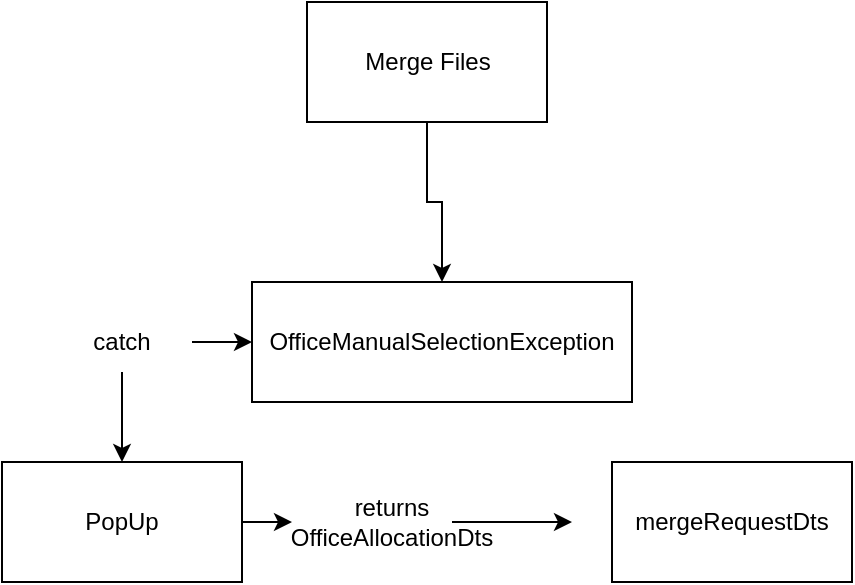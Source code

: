 <mxfile version="18.2.0" type="github">
  <diagram id="R2lEEEUBdFMjLlhIrx00" name="Page-1">
    <mxGraphModel dx="1422" dy="705" grid="1" gridSize="10" guides="1" tooltips="1" connect="1" arrows="1" fold="1" page="1" pageScale="1" pageWidth="850" pageHeight="1100" math="0" shadow="0" extFonts="Permanent Marker^https://fonts.googleapis.com/css?family=Permanent+Marker">
      <root>
        <mxCell id="0" />
        <mxCell id="1" parent="0" />
        <mxCell id="qqi3Uz50gjh6nldCzss--1" value="OfficeManualSelectionException" style="rounded=0;whiteSpace=wrap;html=1;" vertex="1" parent="1">
          <mxGeometry x="220" y="170" width="190" height="60" as="geometry" />
        </mxCell>
        <mxCell id="qqi3Uz50gjh6nldCzss--3" style="edgeStyle=orthogonalEdgeStyle;rounded=0;orthogonalLoop=1;jettySize=auto;html=1;entryX=0.5;entryY=0;entryDx=0;entryDy=0;" edge="1" parent="1" source="qqi3Uz50gjh6nldCzss--2" target="qqi3Uz50gjh6nldCzss--1">
          <mxGeometry relative="1" as="geometry" />
        </mxCell>
        <mxCell id="qqi3Uz50gjh6nldCzss--2" value="Merge Files" style="rounded=0;whiteSpace=wrap;html=1;" vertex="1" parent="1">
          <mxGeometry x="247.5" y="30" width="120" height="60" as="geometry" />
        </mxCell>
        <mxCell id="qqi3Uz50gjh6nldCzss--6" value="" style="edgeStyle=orthogonalEdgeStyle;rounded=0;orthogonalLoop=1;jettySize=auto;html=1;" edge="1" parent="1" source="qqi3Uz50gjh6nldCzss--4">
          <mxGeometry relative="1" as="geometry">
            <mxPoint x="220" y="200" as="targetPoint" />
          </mxGeometry>
        </mxCell>
        <mxCell id="qqi3Uz50gjh6nldCzss--7" style="edgeStyle=orthogonalEdgeStyle;rounded=0;orthogonalLoop=1;jettySize=auto;html=1;" edge="1" parent="1" source="qqi3Uz50gjh6nldCzss--4" target="qqi3Uz50gjh6nldCzss--8">
          <mxGeometry relative="1" as="geometry">
            <mxPoint x="155" y="280" as="targetPoint" />
          </mxGeometry>
        </mxCell>
        <mxCell id="qqi3Uz50gjh6nldCzss--4" value="catch" style="text;html=1;strokeColor=none;fillColor=none;align=center;verticalAlign=middle;whiteSpace=wrap;rounded=0;" vertex="1" parent="1">
          <mxGeometry x="120" y="185" width="70" height="30" as="geometry" />
        </mxCell>
        <mxCell id="qqi3Uz50gjh6nldCzss--11" style="edgeStyle=orthogonalEdgeStyle;rounded=0;orthogonalLoop=1;jettySize=auto;html=1;" edge="1" parent="1" source="qqi3Uz50gjh6nldCzss--8">
          <mxGeometry relative="1" as="geometry">
            <mxPoint x="240" y="290" as="targetPoint" />
          </mxGeometry>
        </mxCell>
        <mxCell id="qqi3Uz50gjh6nldCzss--8" value="PopUp" style="rounded=0;whiteSpace=wrap;html=1;" vertex="1" parent="1">
          <mxGeometry x="95" y="260" width="120" height="60" as="geometry" />
        </mxCell>
        <mxCell id="qqi3Uz50gjh6nldCzss--12" style="edgeStyle=orthogonalEdgeStyle;rounded=0;orthogonalLoop=1;jettySize=auto;html=1;" edge="1" parent="1" source="qqi3Uz50gjh6nldCzss--9">
          <mxGeometry relative="1" as="geometry">
            <mxPoint x="380" y="290" as="targetPoint" />
          </mxGeometry>
        </mxCell>
        <mxCell id="qqi3Uz50gjh6nldCzss--9" value="returns OfficeAllocationDts" style="text;html=1;strokeColor=none;fillColor=none;align=center;verticalAlign=middle;whiteSpace=wrap;rounded=0;" vertex="1" parent="1">
          <mxGeometry x="260" y="275" width="60" height="30" as="geometry" />
        </mxCell>
        <mxCell id="qqi3Uz50gjh6nldCzss--13" value="mergeRequestDts" style="rounded=0;whiteSpace=wrap;html=1;" vertex="1" parent="1">
          <mxGeometry x="400" y="260" width="120" height="60" as="geometry" />
        </mxCell>
      </root>
    </mxGraphModel>
  </diagram>
</mxfile>
